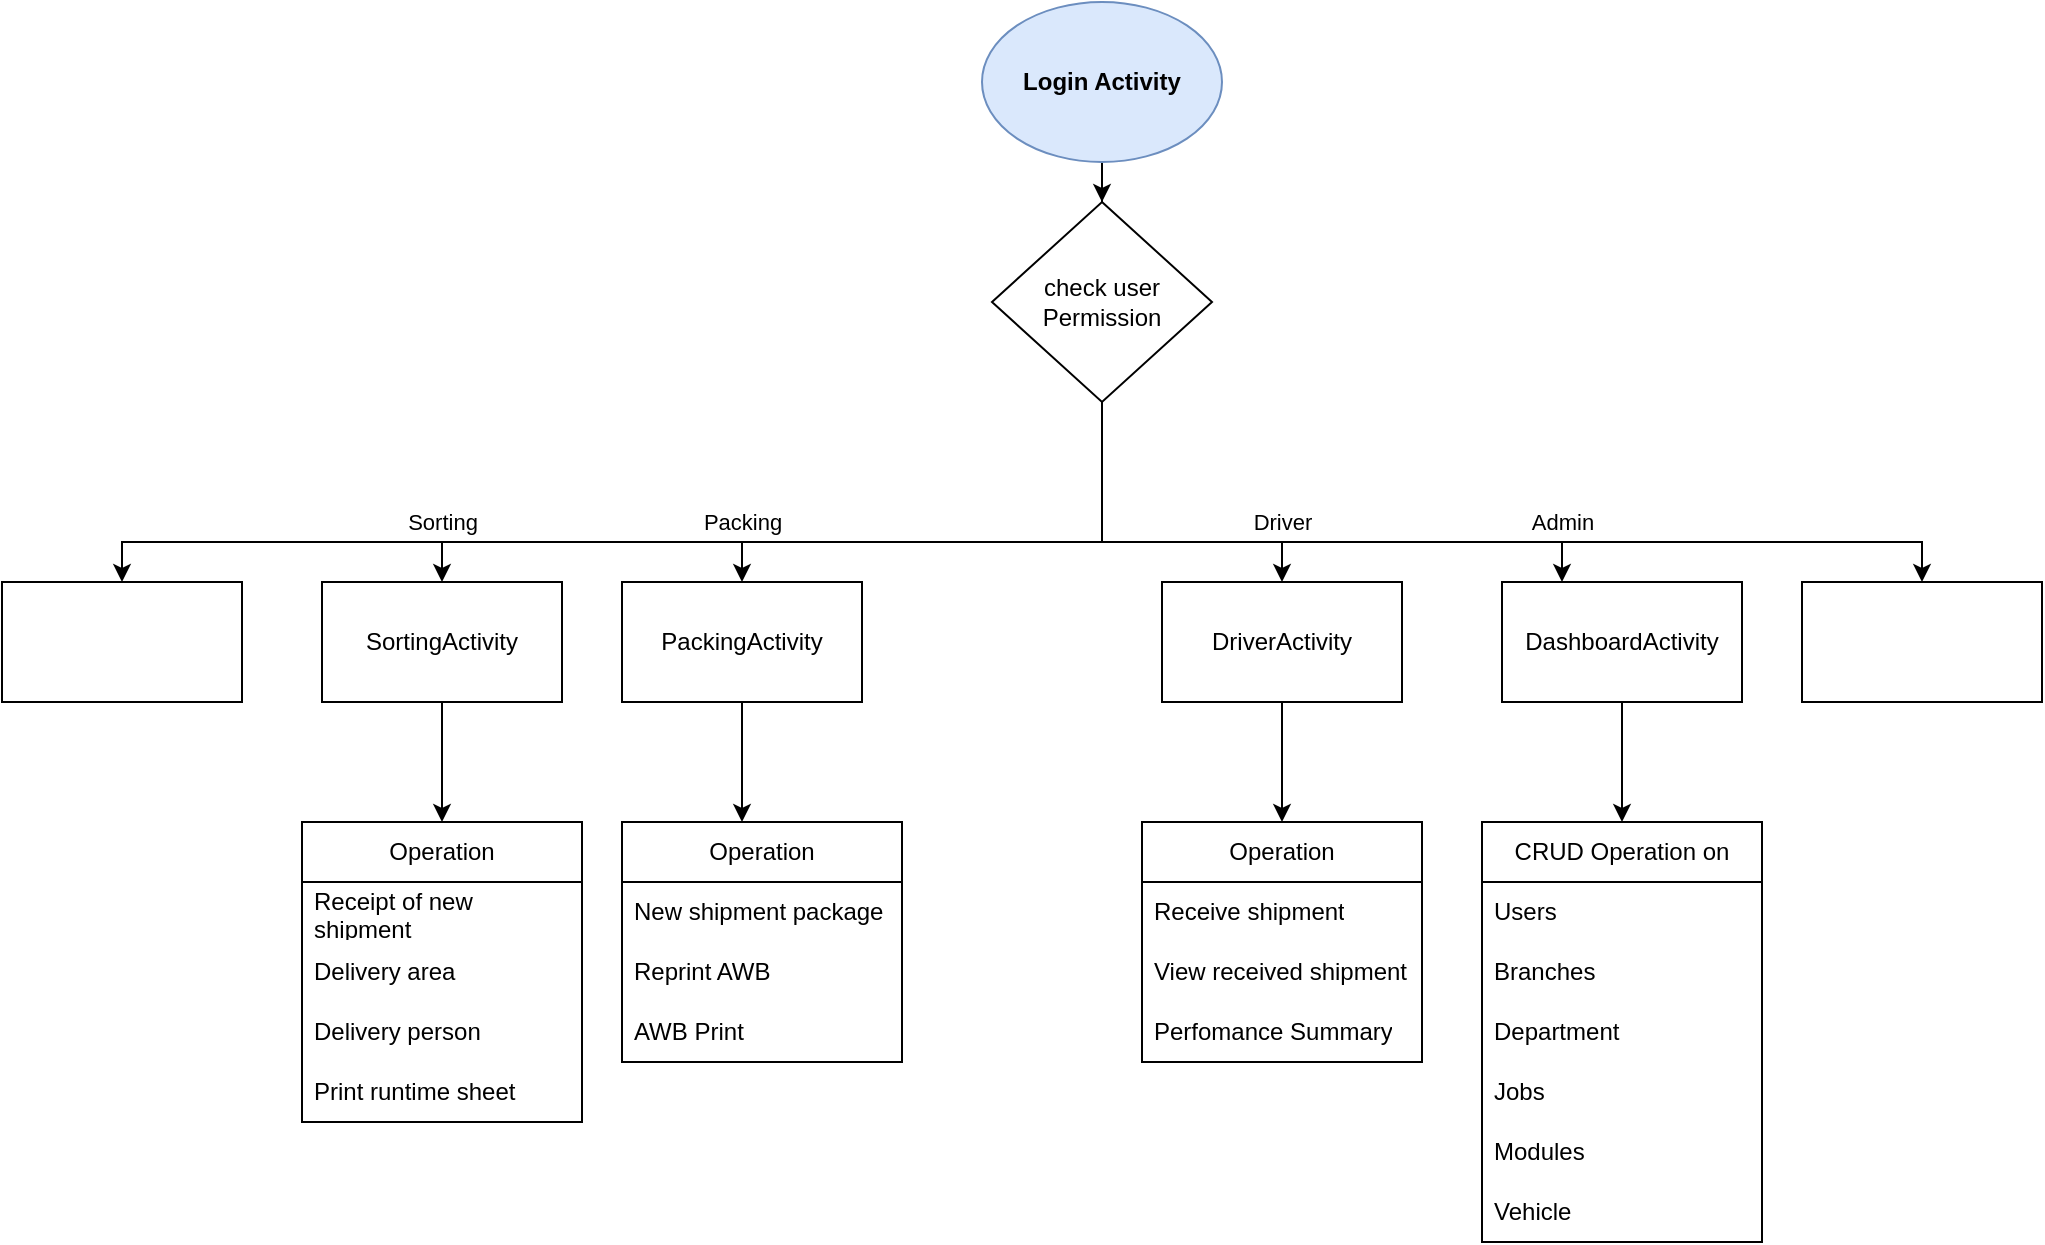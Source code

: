 <mxfile version="20.8.10" type="github">
  <diagram name="Page-1" id="74e2e168-ea6b-b213-b513-2b3c1d86103e">
    <mxGraphModel dx="2357" dy="703" grid="1" gridSize="10" guides="1" tooltips="1" connect="1" arrows="1" fold="1" page="1" pageScale="1" pageWidth="1100" pageHeight="850" background="none" math="0" shadow="0">
      <root>
        <mxCell id="0" />
        <mxCell id="1" parent="0" />
        <mxCell id="IeekxSQH6NiprZ2hfTpN-3" value="" style="edgeStyle=orthogonalEdgeStyle;rounded=0;orthogonalLoop=1;jettySize=auto;html=1;" edge="1" parent="1" source="IeekxSQH6NiprZ2hfTpN-1" target="IeekxSQH6NiprZ2hfTpN-2">
          <mxGeometry relative="1" as="geometry" />
        </mxCell>
        <mxCell id="IeekxSQH6NiprZ2hfTpN-1" value="&lt;b&gt;Login Activity&lt;/b&gt;" style="ellipse;whiteSpace=wrap;html=1;fillColor=#dae8fc;strokeColor=#6c8ebf;" vertex="1" parent="1">
          <mxGeometry x="230" y="30" width="120" height="80" as="geometry" />
        </mxCell>
        <mxCell id="IeekxSQH6NiprZ2hfTpN-11" value="Admin" style="edgeStyle=orthogonalEdgeStyle;rounded=0;orthogonalLoop=1;jettySize=auto;html=1;" edge="1" parent="1" source="IeekxSQH6NiprZ2hfTpN-2" target="IeekxSQH6NiprZ2hfTpN-4">
          <mxGeometry x="0.875" y="-10" relative="1" as="geometry">
            <Array as="points">
              <mxPoint x="290" y="300" />
              <mxPoint x="520" y="300" />
            </Array>
            <mxPoint x="10" y="-10" as="offset" />
          </mxGeometry>
        </mxCell>
        <mxCell id="IeekxSQH6NiprZ2hfTpN-12" value="Sorting" style="edgeStyle=orthogonalEdgeStyle;rounded=0;orthogonalLoop=1;jettySize=auto;html=1;entryX=0.5;entryY=0;entryDx=0;entryDy=0;" edge="1" parent="1" source="IeekxSQH6NiprZ2hfTpN-2" target="IeekxSQH6NiprZ2hfTpN-8">
          <mxGeometry x="0.905" y="-10" relative="1" as="geometry">
            <mxPoint x="40" y="180" as="targetPoint" />
            <Array as="points">
              <mxPoint x="290" y="300" />
              <mxPoint x="-40" y="300" />
            </Array>
            <mxPoint x="10" y="-10" as="offset" />
          </mxGeometry>
        </mxCell>
        <mxCell id="IeekxSQH6NiprZ2hfTpN-14" value="Packing" style="edgeStyle=orthogonalEdgeStyle;rounded=0;orthogonalLoop=1;jettySize=auto;html=1;" edge="1" parent="1" source="IeekxSQH6NiprZ2hfTpN-2" target="IeekxSQH6NiprZ2hfTpN-7">
          <mxGeometry x="0.852" y="-10" relative="1" as="geometry">
            <Array as="points">
              <mxPoint x="290" y="300" />
              <mxPoint x="110" y="300" />
            </Array>
            <mxPoint x="10" y="-10" as="offset" />
          </mxGeometry>
        </mxCell>
        <mxCell id="IeekxSQH6NiprZ2hfTpN-24" value="Driver" style="edgeStyle=orthogonalEdgeStyle;rounded=0;orthogonalLoop=1;jettySize=auto;html=1;entryX=0.5;entryY=0;entryDx=0;entryDy=0;" edge="1" parent="1" source="IeekxSQH6NiprZ2hfTpN-2" target="IeekxSQH6NiprZ2hfTpN-6">
          <mxGeometry x="0.778" y="10" relative="1" as="geometry">
            <Array as="points">
              <mxPoint x="290" y="300" />
              <mxPoint x="380" y="300" />
            </Array>
            <mxPoint x="-10" y="-10" as="offset" />
          </mxGeometry>
        </mxCell>
        <mxCell id="IeekxSQH6NiprZ2hfTpN-26" style="edgeStyle=orthogonalEdgeStyle;rounded=0;orthogonalLoop=1;jettySize=auto;html=1;" edge="1" parent="1" source="IeekxSQH6NiprZ2hfTpN-2" target="IeekxSQH6NiprZ2hfTpN-25">
          <mxGeometry relative="1" as="geometry">
            <Array as="points">
              <mxPoint x="290" y="300" />
              <mxPoint x="-200" y="300" />
            </Array>
          </mxGeometry>
        </mxCell>
        <mxCell id="IeekxSQH6NiprZ2hfTpN-32" style="edgeStyle=orthogonalEdgeStyle;rounded=0;orthogonalLoop=1;jettySize=auto;html=1;" edge="1" parent="1" source="IeekxSQH6NiprZ2hfTpN-2" target="IeekxSQH6NiprZ2hfTpN-31">
          <mxGeometry relative="1" as="geometry">
            <Array as="points">
              <mxPoint x="290" y="300" />
              <mxPoint x="700" y="300" />
            </Array>
          </mxGeometry>
        </mxCell>
        <mxCell id="IeekxSQH6NiprZ2hfTpN-2" value="check user Permission" style="rhombus;whiteSpace=wrap;html=1;" vertex="1" parent="1">
          <mxGeometry x="235" y="130" width="110" height="100" as="geometry" />
        </mxCell>
        <mxCell id="IeekxSQH6NiprZ2hfTpN-30" style="edgeStyle=orthogonalEdgeStyle;rounded=0;orthogonalLoop=1;jettySize=auto;html=1;entryX=0.5;entryY=0;entryDx=0;entryDy=0;" edge="1" parent="1" source="IeekxSQH6NiprZ2hfTpN-4" target="IeekxSQH6NiprZ2hfTpN-33">
          <mxGeometry relative="1" as="geometry">
            <mxPoint x="530" y="440" as="targetPoint" />
            <Array as="points" />
          </mxGeometry>
        </mxCell>
        <mxCell id="IeekxSQH6NiprZ2hfTpN-4" value="DashboardActivity" style="rounded=0;whiteSpace=wrap;html=1;" vertex="1" parent="1">
          <mxGeometry x="490" y="320" width="120" height="60" as="geometry" />
        </mxCell>
        <mxCell id="IeekxSQH6NiprZ2hfTpN-48" style="edgeStyle=orthogonalEdgeStyle;rounded=0;orthogonalLoop=1;jettySize=auto;html=1;" edge="1" parent="1" source="IeekxSQH6NiprZ2hfTpN-6" target="IeekxSQH6NiprZ2hfTpN-44">
          <mxGeometry relative="1" as="geometry" />
        </mxCell>
        <mxCell id="IeekxSQH6NiprZ2hfTpN-6" value="DriverActivity" style="rounded=0;whiteSpace=wrap;html=1;" vertex="1" parent="1">
          <mxGeometry x="320" y="320" width="120" height="60" as="geometry" />
        </mxCell>
        <mxCell id="IeekxSQH6NiprZ2hfTpN-54" style="edgeStyle=orthogonalEdgeStyle;rounded=0;orthogonalLoop=1;jettySize=auto;html=1;" edge="1" parent="1" source="IeekxSQH6NiprZ2hfTpN-7" target="IeekxSQH6NiprZ2hfTpN-50">
          <mxGeometry relative="1" as="geometry">
            <Array as="points">
              <mxPoint x="110" y="430" />
              <mxPoint x="110" y="430" />
            </Array>
          </mxGeometry>
        </mxCell>
        <mxCell id="IeekxSQH6NiprZ2hfTpN-7" value="PackingActivity" style="rounded=0;whiteSpace=wrap;html=1;" vertex="1" parent="1">
          <mxGeometry x="50" y="320" width="120" height="60" as="geometry" />
        </mxCell>
        <mxCell id="IeekxSQH6NiprZ2hfTpN-60" style="edgeStyle=orthogonalEdgeStyle;rounded=0;orthogonalLoop=1;jettySize=auto;html=1;" edge="1" parent="1" source="IeekxSQH6NiprZ2hfTpN-8" target="IeekxSQH6NiprZ2hfTpN-56">
          <mxGeometry relative="1" as="geometry" />
        </mxCell>
        <mxCell id="IeekxSQH6NiprZ2hfTpN-8" value="SortingActivity" style="rounded=0;whiteSpace=wrap;html=1;" vertex="1" parent="1">
          <mxGeometry x="-100" y="320" width="120" height="60" as="geometry" />
        </mxCell>
        <mxCell id="IeekxSQH6NiprZ2hfTpN-25" value="" style="rounded=0;whiteSpace=wrap;html=1;" vertex="1" parent="1">
          <mxGeometry x="-260" y="320" width="120" height="60" as="geometry" />
        </mxCell>
        <mxCell id="IeekxSQH6NiprZ2hfTpN-31" value="" style="rounded=0;whiteSpace=wrap;html=1;" vertex="1" parent="1">
          <mxGeometry x="640" y="320" width="120" height="60" as="geometry" />
        </mxCell>
        <mxCell id="IeekxSQH6NiprZ2hfTpN-33" value="CRUD Operation on" style="swimlane;fontStyle=0;childLayout=stackLayout;horizontal=1;startSize=30;horizontalStack=0;resizeParent=1;resizeParentMax=0;resizeLast=0;collapsible=1;marginBottom=0;whiteSpace=wrap;html=1;" vertex="1" parent="1">
          <mxGeometry x="480" y="440" width="140" height="210" as="geometry" />
        </mxCell>
        <mxCell id="IeekxSQH6NiprZ2hfTpN-42" value="Users&lt;span style=&quot;white-space: pre;&quot;&gt;	&lt;/span&gt;" style="text;strokeColor=none;fillColor=none;align=left;verticalAlign=middle;spacingLeft=4;spacingRight=4;overflow=hidden;points=[[0,0.5],[1,0.5]];portConstraint=eastwest;rotatable=0;whiteSpace=wrap;html=1;" vertex="1" parent="IeekxSQH6NiprZ2hfTpN-33">
          <mxGeometry y="30" width="140" height="30" as="geometry" />
        </mxCell>
        <mxCell id="IeekxSQH6NiprZ2hfTpN-41" value="Branches&lt;span style=&quot;white-space: pre;&quot;&gt;	&lt;/span&gt;" style="text;strokeColor=none;fillColor=none;align=left;verticalAlign=middle;spacingLeft=4;spacingRight=4;overflow=hidden;points=[[0,0.5],[1,0.5]];portConstraint=eastwest;rotatable=0;whiteSpace=wrap;html=1;" vertex="1" parent="IeekxSQH6NiprZ2hfTpN-33">
          <mxGeometry y="60" width="140" height="30" as="geometry" />
        </mxCell>
        <mxCell id="IeekxSQH6NiprZ2hfTpN-40" value="Department" style="text;strokeColor=none;fillColor=none;align=left;verticalAlign=middle;spacingLeft=4;spacingRight=4;overflow=hidden;points=[[0,0.5],[1,0.5]];portConstraint=eastwest;rotatable=0;whiteSpace=wrap;html=1;" vertex="1" parent="IeekxSQH6NiprZ2hfTpN-33">
          <mxGeometry y="90" width="140" height="30" as="geometry" />
        </mxCell>
        <mxCell id="IeekxSQH6NiprZ2hfTpN-39" value="Jobs" style="text;strokeColor=none;fillColor=none;align=left;verticalAlign=middle;spacingLeft=4;spacingRight=4;overflow=hidden;points=[[0,0.5],[1,0.5]];portConstraint=eastwest;rotatable=0;whiteSpace=wrap;html=1;" vertex="1" parent="IeekxSQH6NiprZ2hfTpN-33">
          <mxGeometry y="120" width="140" height="30" as="geometry" />
        </mxCell>
        <mxCell id="IeekxSQH6NiprZ2hfTpN-34" value="Modules" style="text;strokeColor=none;fillColor=none;align=left;verticalAlign=middle;spacingLeft=4;spacingRight=4;overflow=hidden;points=[[0,0.5],[1,0.5]];portConstraint=eastwest;rotatable=0;whiteSpace=wrap;html=1;" vertex="1" parent="IeekxSQH6NiprZ2hfTpN-33">
          <mxGeometry y="150" width="140" height="30" as="geometry" />
        </mxCell>
        <mxCell id="IeekxSQH6NiprZ2hfTpN-35" value="Vehicle" style="text;strokeColor=none;fillColor=none;align=left;verticalAlign=middle;spacingLeft=4;spacingRight=4;overflow=hidden;points=[[0,0.5],[1,0.5]];portConstraint=eastwest;rotatable=0;whiteSpace=wrap;html=1;" vertex="1" parent="IeekxSQH6NiprZ2hfTpN-33">
          <mxGeometry y="180" width="140" height="30" as="geometry" />
        </mxCell>
        <mxCell id="IeekxSQH6NiprZ2hfTpN-44" value="Operation" style="swimlane;fontStyle=0;childLayout=stackLayout;horizontal=1;startSize=30;horizontalStack=0;resizeParent=1;resizeParentMax=0;resizeLast=0;collapsible=1;marginBottom=0;whiteSpace=wrap;html=1;" vertex="1" parent="1">
          <mxGeometry x="310" y="440" width="140" height="120" as="geometry" />
        </mxCell>
        <mxCell id="IeekxSQH6NiprZ2hfTpN-45" value="Receive shipment" style="text;strokeColor=none;fillColor=none;align=left;verticalAlign=middle;spacingLeft=4;spacingRight=4;overflow=hidden;points=[[0,0.5],[1,0.5]];portConstraint=eastwest;rotatable=0;whiteSpace=wrap;html=1;" vertex="1" parent="IeekxSQH6NiprZ2hfTpN-44">
          <mxGeometry y="30" width="140" height="30" as="geometry" />
        </mxCell>
        <mxCell id="IeekxSQH6NiprZ2hfTpN-46" value="View&amp;nbsp;received shipment&amp;nbsp;" style="text;strokeColor=none;fillColor=none;align=left;verticalAlign=middle;spacingLeft=4;spacingRight=4;overflow=hidden;points=[[0,0.5],[1,0.5]];portConstraint=eastwest;rotatable=0;whiteSpace=wrap;html=1;" vertex="1" parent="IeekxSQH6NiprZ2hfTpN-44">
          <mxGeometry y="60" width="140" height="30" as="geometry" />
        </mxCell>
        <mxCell id="IeekxSQH6NiprZ2hfTpN-47" value="Perfomance Summary" style="text;strokeColor=none;fillColor=none;align=left;verticalAlign=middle;spacingLeft=4;spacingRight=4;overflow=hidden;points=[[0,0.5],[1,0.5]];portConstraint=eastwest;rotatable=0;whiteSpace=wrap;html=1;" vertex="1" parent="IeekxSQH6NiprZ2hfTpN-44">
          <mxGeometry y="90" width="140" height="30" as="geometry" />
        </mxCell>
        <mxCell id="IeekxSQH6NiprZ2hfTpN-50" value="Operation" style="swimlane;fontStyle=0;childLayout=stackLayout;horizontal=1;startSize=30;horizontalStack=0;resizeParent=1;resizeParentMax=0;resizeLast=0;collapsible=1;marginBottom=0;whiteSpace=wrap;html=1;" vertex="1" parent="1">
          <mxGeometry x="50" y="440" width="140" height="120" as="geometry" />
        </mxCell>
        <mxCell id="IeekxSQH6NiprZ2hfTpN-51" value="New shipment package" style="text;strokeColor=none;fillColor=none;align=left;verticalAlign=middle;spacingLeft=4;spacingRight=4;overflow=hidden;points=[[0,0.5],[1,0.5]];portConstraint=eastwest;rotatable=0;whiteSpace=wrap;html=1;" vertex="1" parent="IeekxSQH6NiprZ2hfTpN-50">
          <mxGeometry y="30" width="140" height="30" as="geometry" />
        </mxCell>
        <mxCell id="IeekxSQH6NiprZ2hfTpN-52" value="Reprint AWB&lt;span style=&quot;white-space: pre;&quot;&gt;	&lt;/span&gt;" style="text;strokeColor=none;fillColor=none;align=left;verticalAlign=middle;spacingLeft=4;spacingRight=4;overflow=hidden;points=[[0,0.5],[1,0.5]];portConstraint=eastwest;rotatable=0;whiteSpace=wrap;html=1;" vertex="1" parent="IeekxSQH6NiprZ2hfTpN-50">
          <mxGeometry y="60" width="140" height="30" as="geometry" />
        </mxCell>
        <mxCell id="IeekxSQH6NiprZ2hfTpN-53" value="AWB Print" style="text;strokeColor=none;fillColor=none;align=left;verticalAlign=middle;spacingLeft=4;spacingRight=4;overflow=hidden;points=[[0,0.5],[1,0.5]];portConstraint=eastwest;rotatable=0;whiteSpace=wrap;html=1;" vertex="1" parent="IeekxSQH6NiprZ2hfTpN-50">
          <mxGeometry y="90" width="140" height="30" as="geometry" />
        </mxCell>
        <mxCell id="IeekxSQH6NiprZ2hfTpN-56" value="Operation" style="swimlane;fontStyle=0;childLayout=stackLayout;horizontal=1;startSize=30;horizontalStack=0;resizeParent=1;resizeParentMax=0;resizeLast=0;collapsible=1;marginBottom=0;whiteSpace=wrap;html=1;" vertex="1" parent="1">
          <mxGeometry x="-110" y="440" width="140" height="150" as="geometry" />
        </mxCell>
        <mxCell id="IeekxSQH6NiprZ2hfTpN-57" value="Receipt of new shipment" style="text;strokeColor=none;fillColor=none;align=left;verticalAlign=middle;spacingLeft=4;spacingRight=4;overflow=hidden;points=[[0,0.5],[1,0.5]];portConstraint=eastwest;rotatable=0;whiteSpace=wrap;html=1;" vertex="1" parent="IeekxSQH6NiprZ2hfTpN-56">
          <mxGeometry y="30" width="140" height="30" as="geometry" />
        </mxCell>
        <mxCell id="IeekxSQH6NiprZ2hfTpN-58" value="Delivery area" style="text;strokeColor=none;fillColor=none;align=left;verticalAlign=middle;spacingLeft=4;spacingRight=4;overflow=hidden;points=[[0,0.5],[1,0.5]];portConstraint=eastwest;rotatable=0;whiteSpace=wrap;html=1;" vertex="1" parent="IeekxSQH6NiprZ2hfTpN-56">
          <mxGeometry y="60" width="140" height="30" as="geometry" />
        </mxCell>
        <mxCell id="IeekxSQH6NiprZ2hfTpN-59" value="Delivery person" style="text;strokeColor=none;fillColor=none;align=left;verticalAlign=middle;spacingLeft=4;spacingRight=4;overflow=hidden;points=[[0,0.5],[1,0.5]];portConstraint=eastwest;rotatable=0;whiteSpace=wrap;html=1;" vertex="1" parent="IeekxSQH6NiprZ2hfTpN-56">
          <mxGeometry y="90" width="140" height="30" as="geometry" />
        </mxCell>
        <mxCell id="IeekxSQH6NiprZ2hfTpN-63" value="Print runtime sheet" style="text;strokeColor=none;fillColor=none;align=left;verticalAlign=middle;spacingLeft=4;spacingRight=4;overflow=hidden;points=[[0,0.5],[1,0.5]];portConstraint=eastwest;rotatable=0;whiteSpace=wrap;html=1;" vertex="1" parent="IeekxSQH6NiprZ2hfTpN-56">
          <mxGeometry y="120" width="140" height="30" as="geometry" />
        </mxCell>
      </root>
    </mxGraphModel>
  </diagram>
</mxfile>

